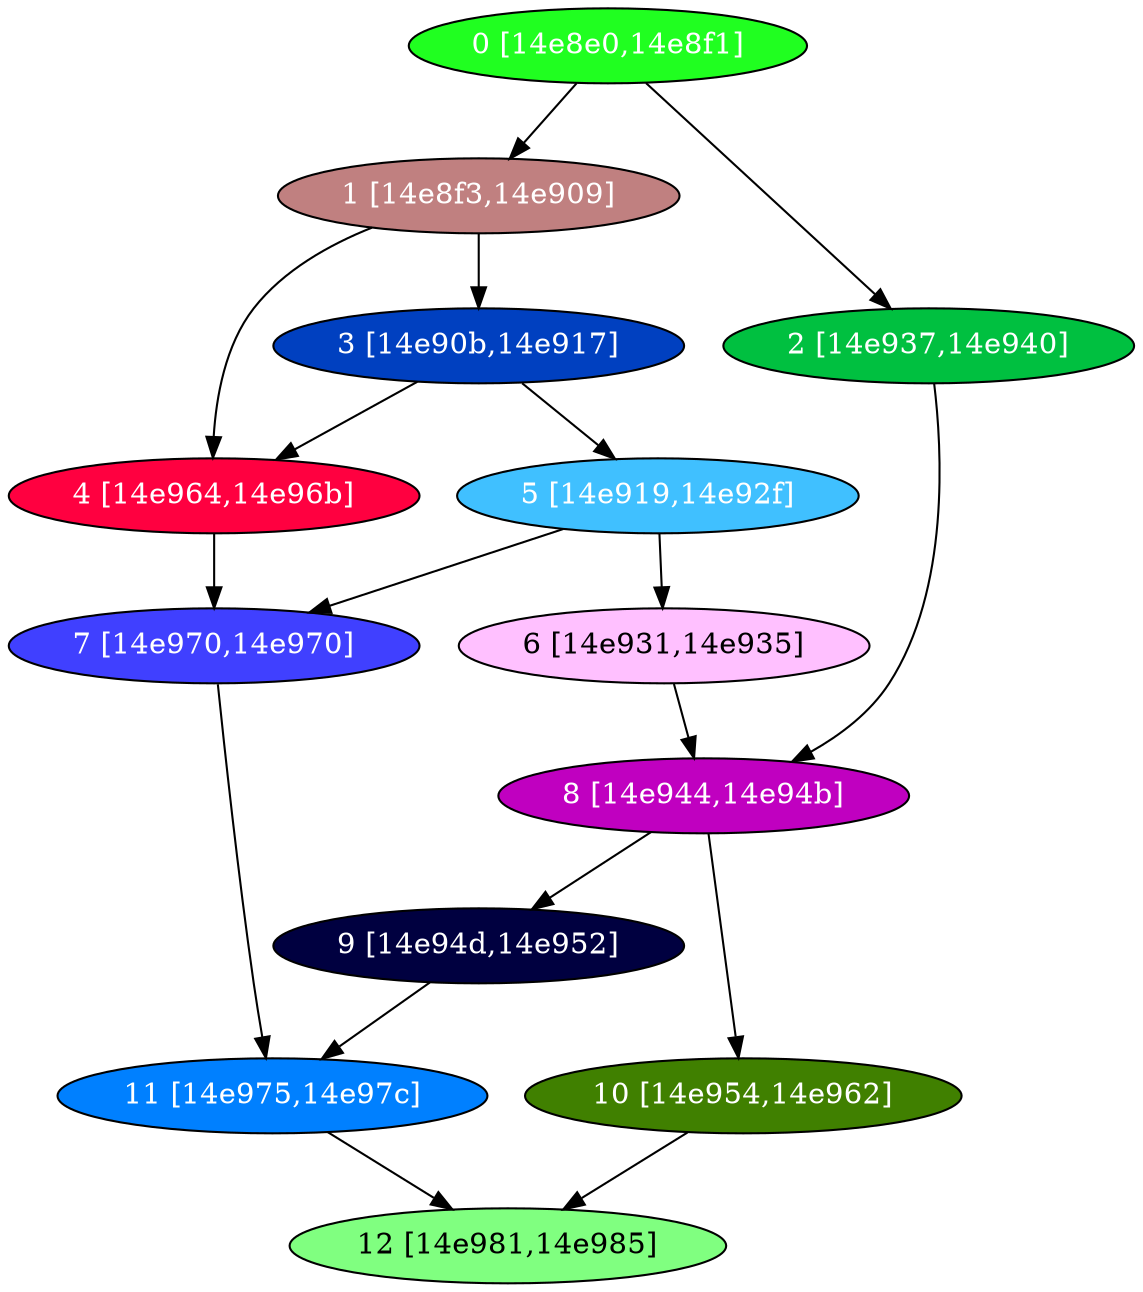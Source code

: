 diGraph libnss3{
	libnss3_0  [style=filled fillcolor="#20FF20" fontcolor="#ffffff" shape=oval label="0 [14e8e0,14e8f1]"]
	libnss3_1  [style=filled fillcolor="#C08080" fontcolor="#ffffff" shape=oval label="1 [14e8f3,14e909]"]
	libnss3_2  [style=filled fillcolor="#00C040" fontcolor="#ffffff" shape=oval label="2 [14e937,14e940]"]
	libnss3_3  [style=filled fillcolor="#0040C0" fontcolor="#ffffff" shape=oval label="3 [14e90b,14e917]"]
	libnss3_4  [style=filled fillcolor="#FF0040" fontcolor="#ffffff" shape=oval label="4 [14e964,14e96b]"]
	libnss3_5  [style=filled fillcolor="#40C0FF" fontcolor="#ffffff" shape=oval label="5 [14e919,14e92f]"]
	libnss3_6  [style=filled fillcolor="#FFC0FF" fontcolor="#000000" shape=oval label="6 [14e931,14e935]"]
	libnss3_7  [style=filled fillcolor="#4040FF" fontcolor="#ffffff" shape=oval label="7 [14e970,14e970]"]
	libnss3_8  [style=filled fillcolor="#C000C0" fontcolor="#ffffff" shape=oval label="8 [14e944,14e94b]"]
	libnss3_9  [style=filled fillcolor="#000040" fontcolor="#ffffff" shape=oval label="9 [14e94d,14e952]"]
	libnss3_a  [style=filled fillcolor="#408000" fontcolor="#ffffff" shape=oval label="10 [14e954,14e962]"]
	libnss3_b  [style=filled fillcolor="#0080FF" fontcolor="#ffffff" shape=oval label="11 [14e975,14e97c]"]
	libnss3_c  [style=filled fillcolor="#80FF80" fontcolor="#000000" shape=oval label="12 [14e981,14e985]"]

	libnss3_0 -> libnss3_1
	libnss3_0 -> libnss3_2
	libnss3_1 -> libnss3_3
	libnss3_1 -> libnss3_4
	libnss3_2 -> libnss3_8
	libnss3_3 -> libnss3_4
	libnss3_3 -> libnss3_5
	libnss3_4 -> libnss3_7
	libnss3_5 -> libnss3_6
	libnss3_5 -> libnss3_7
	libnss3_6 -> libnss3_8
	libnss3_7 -> libnss3_b
	libnss3_8 -> libnss3_9
	libnss3_8 -> libnss3_a
	libnss3_9 -> libnss3_b
	libnss3_a -> libnss3_c
	libnss3_b -> libnss3_c
}